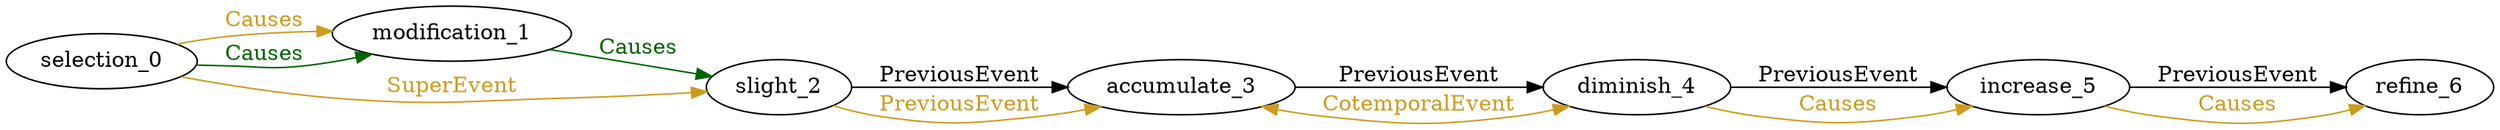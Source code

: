 digraph finite_state_machine { 
	rankdir=LR;
	size="50,50";
node0 [label = "selection_0"]
node1 [label = "modification_1"]
node2 [label = "slight_2"]
node3 [label = "accumulate_3"]
node4 [label = "diminish_4"]
node5 [label = "increase_5"]
node6 [label = "refine_6"]
node0 -> node1 [ label = "Causes" fontcolor="goldenrod3"  color = "goldenrod3"];
node0 -> node2 [ label = "SuperEvent" fontcolor="goldenrod3"  color = "goldenrod3"];
node2 -> node3 [ label = "PreviousEvent" fontcolor="black"  color = "Black"];
node2 -> node3 [ label = "PreviousEvent" fontcolor="goldenrod3"  color = "goldenrod3"];
node3 -> node4 [ label = "PreviousEvent" fontcolor="black"  color = "Black"];
node3 -> node4 [ label = "CotemporalEvent" fontcolor="goldenrod3" dir = "both" color = "goldenrod3"];
node4 -> node5 [ label = "PreviousEvent" fontcolor="black"  color = "Black"];
node4 -> node5 [ label = "Causes" fontcolor="goldenrod3"  color = "goldenrod3"];
node5 -> node6 [ label = "PreviousEvent" fontcolor="black"  color = "Black"];
node5 -> node6 [ label = "Causes" fontcolor="goldenrod3"  color = "goldenrod3"];
node0 -> node1 [ label = "Causes" fontcolor="darkgreen"  color = "darkgreen"];
node1 -> node2 [ label = "Causes" fontcolor="darkgreen"  color = "darkgreen"];
}